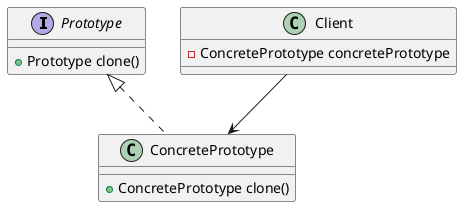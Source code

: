 @startuml

interface Prototype {
  +Prototype clone()
}

class ConcretePrototype implements Prototype {
  +ConcretePrototype clone()
}

class Client {
  -ConcretePrototype concretePrototype
}
Client --> ConcretePrototype

@enduml